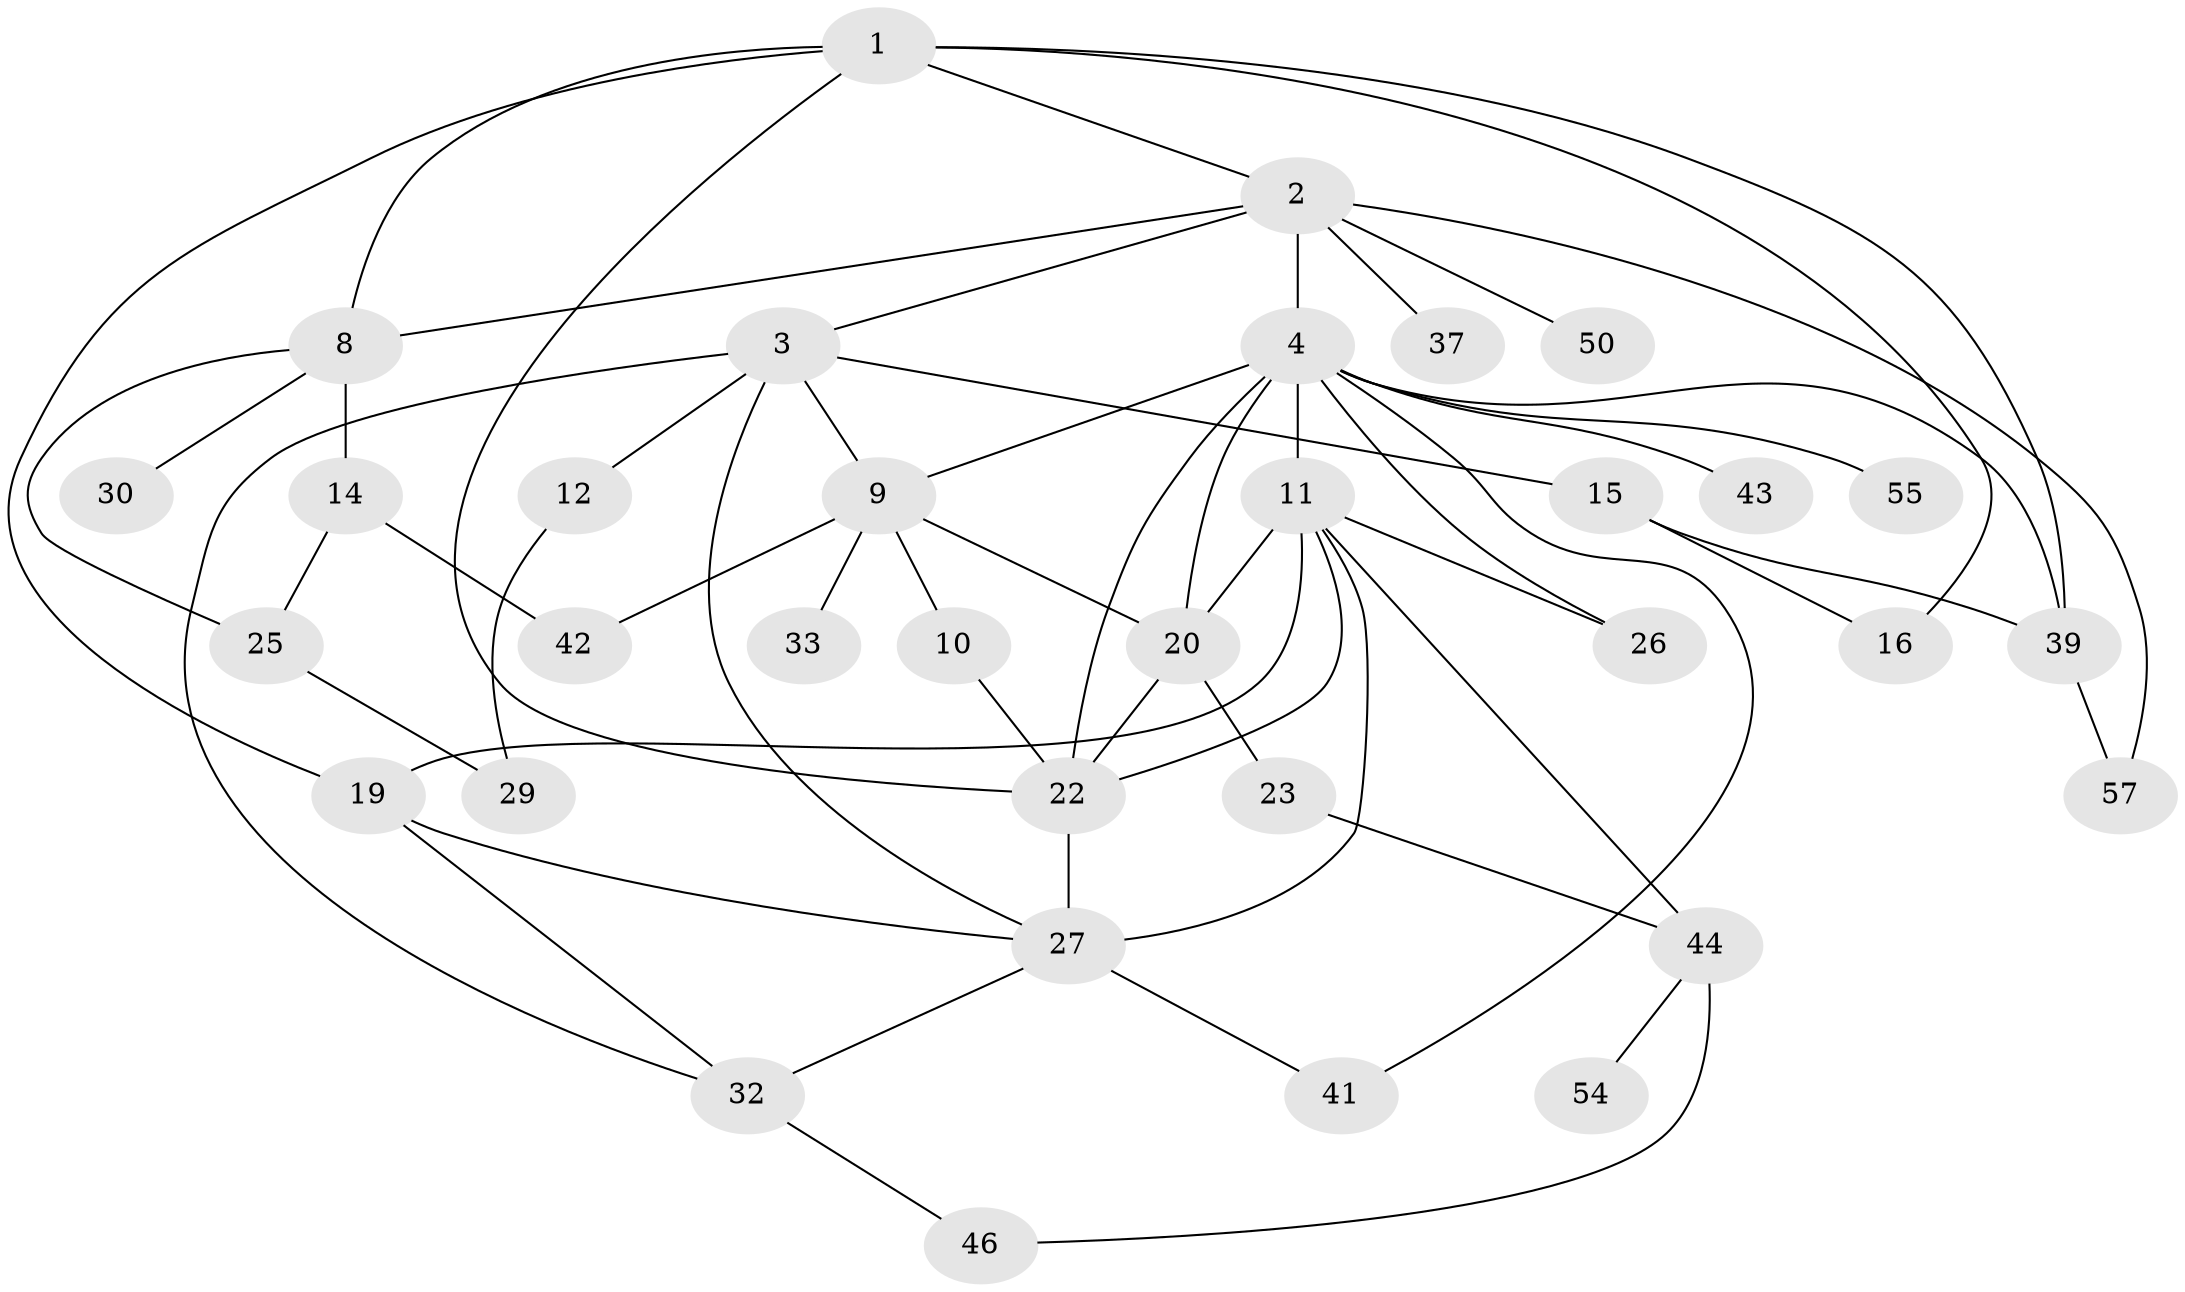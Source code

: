 // original degree distribution, {5: 0.10344827586206896, 8: 0.017241379310344827, 3: 0.25862068965517243, 6: 0.034482758620689655, 4: 0.1206896551724138, 2: 0.3103448275862069, 1: 0.15517241379310345}
// Generated by graph-tools (version 1.1) at 2025/17/03/04/25 18:17:14]
// undirected, 34 vertices, 58 edges
graph export_dot {
graph [start="1"]
  node [color=gray90,style=filled];
  1 [super="+6"];
  2;
  3 [super="+5"];
  4 [super="+58+7"];
  8 [super="+13"];
  9;
  10;
  11 [super="+53+28"];
  12;
  14 [super="+52"];
  15;
  16;
  19 [super="+45"];
  20 [super="+21+31"];
  22 [super="+49"];
  23 [super="+24"];
  25 [super="+40"];
  26;
  27 [super="+35+34+47"];
  29;
  30;
  32 [super="+36"];
  33;
  37 [super="+38"];
  39;
  41;
  42 [super="+51"];
  43;
  44;
  46;
  50;
  54;
  55;
  57;
  1 -- 2;
  1 -- 39;
  1 -- 22;
  1 -- 8;
  1 -- 16;
  1 -- 19;
  2 -- 3;
  2 -- 4 [weight=2];
  2 -- 8;
  2 -- 37;
  2 -- 50;
  2 -- 57;
  3 -- 15;
  3 -- 32;
  3 -- 9;
  3 -- 27;
  3 -- 12;
  4 -- 39;
  4 -- 20;
  4 -- 41;
  4 -- 9;
  4 -- 11;
  4 -- 43;
  4 -- 22;
  4 -- 55;
  4 -- 26;
  8 -- 14;
  8 -- 25;
  8 -- 30;
  9 -- 10;
  9 -- 20;
  9 -- 33;
  9 -- 42;
  10 -- 22;
  11 -- 20;
  11 -- 22;
  11 -- 19;
  11 -- 26;
  11 -- 44;
  11 -- 27 [weight=2];
  12 -- 29;
  14 -- 25;
  14 -- 42;
  15 -- 16;
  15 -- 39;
  19 -- 32;
  19 -- 27;
  20 -- 23;
  20 -- 22;
  22 -- 27;
  23 -- 44;
  25 -- 29;
  27 -- 32;
  27 -- 41;
  32 -- 46;
  39 -- 57;
  44 -- 54;
  44 -- 46;
}
